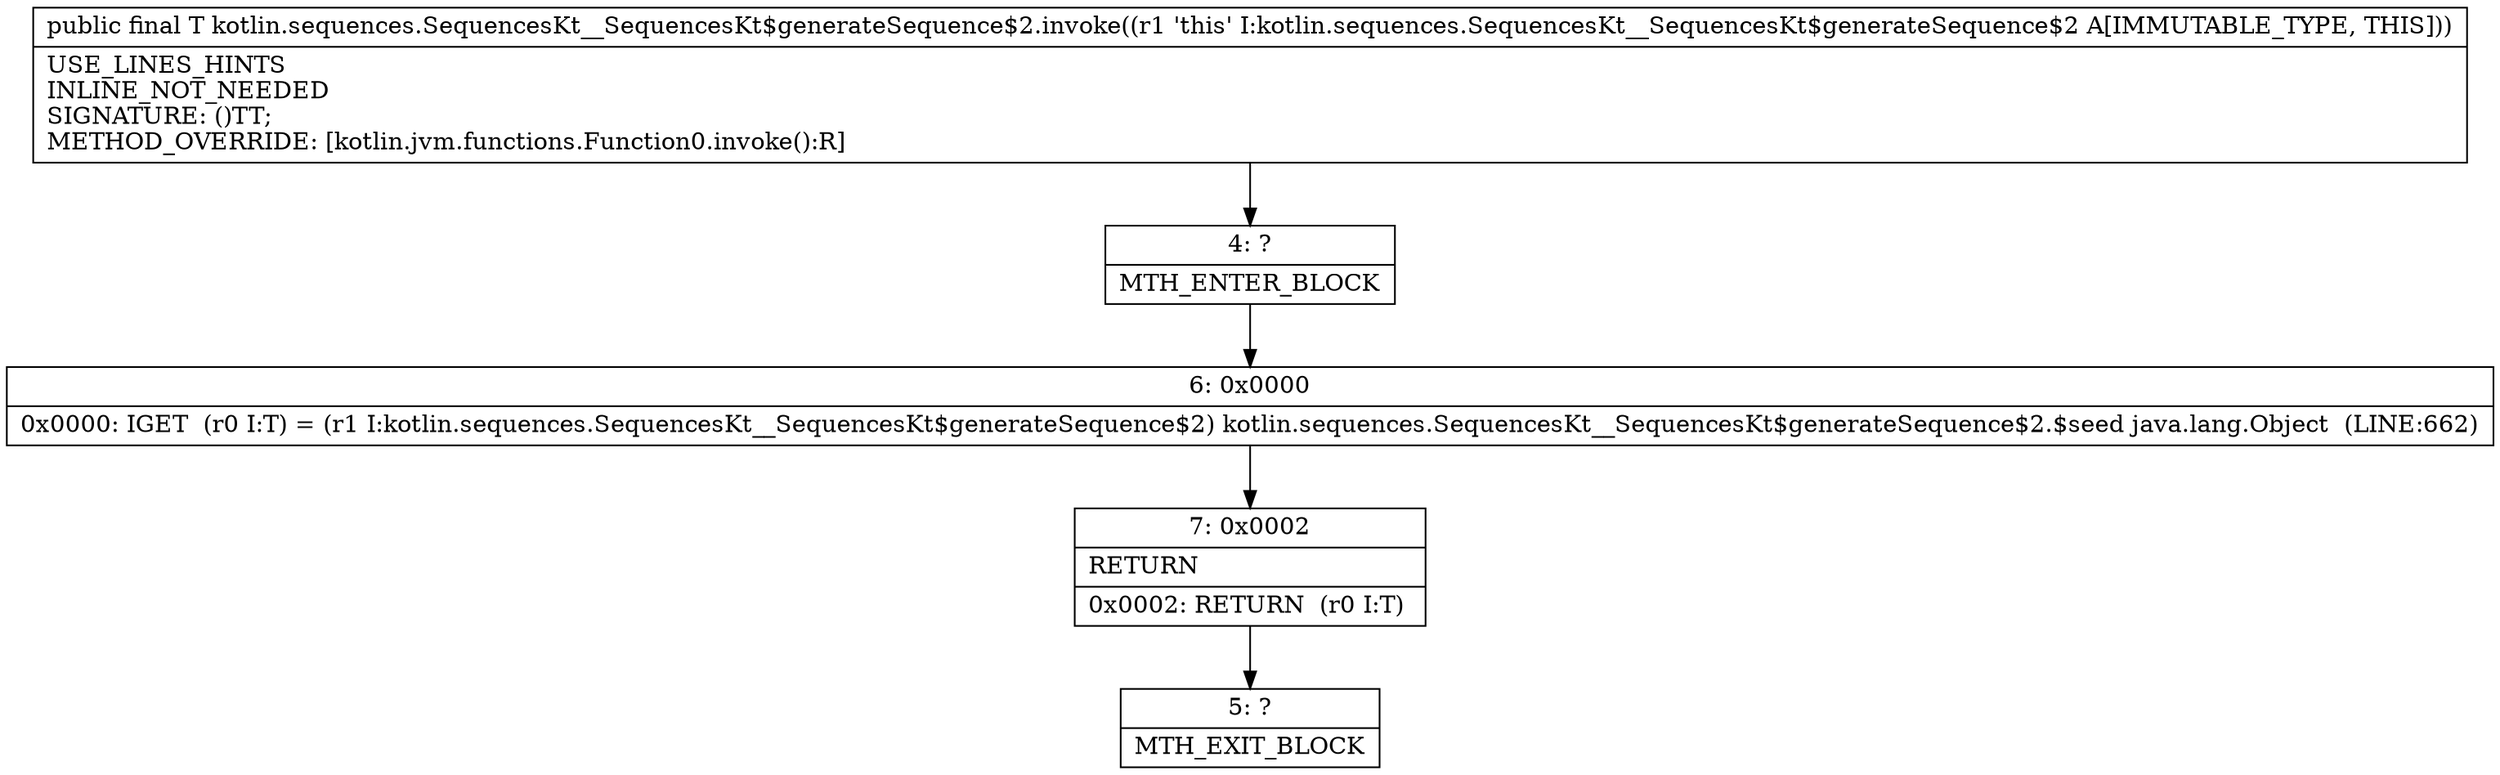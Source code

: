 digraph "CFG forkotlin.sequences.SequencesKt__SequencesKt$generateSequence$2.invoke()Ljava\/lang\/Object;" {
Node_4 [shape=record,label="{4\:\ ?|MTH_ENTER_BLOCK\l}"];
Node_6 [shape=record,label="{6\:\ 0x0000|0x0000: IGET  (r0 I:T) = (r1 I:kotlin.sequences.SequencesKt__SequencesKt$generateSequence$2) kotlin.sequences.SequencesKt__SequencesKt$generateSequence$2.$seed java.lang.Object  (LINE:662)\l}"];
Node_7 [shape=record,label="{7\:\ 0x0002|RETURN\l|0x0002: RETURN  (r0 I:T) \l}"];
Node_5 [shape=record,label="{5\:\ ?|MTH_EXIT_BLOCK\l}"];
MethodNode[shape=record,label="{public final T kotlin.sequences.SequencesKt__SequencesKt$generateSequence$2.invoke((r1 'this' I:kotlin.sequences.SequencesKt__SequencesKt$generateSequence$2 A[IMMUTABLE_TYPE, THIS]))  | USE_LINES_HINTS\lINLINE_NOT_NEEDED\lSIGNATURE: ()TT;\lMETHOD_OVERRIDE: [kotlin.jvm.functions.Function0.invoke():R]\l}"];
MethodNode -> Node_4;Node_4 -> Node_6;
Node_6 -> Node_7;
Node_7 -> Node_5;
}

